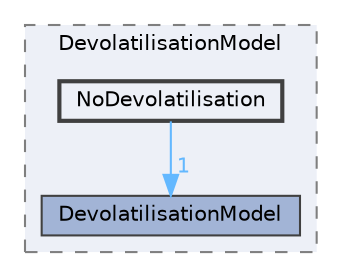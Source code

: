 digraph "src/lagrangian/intermediate/submodels/ReactingMultiphase/DevolatilisationModel/NoDevolatilisation"
{
 // LATEX_PDF_SIZE
  bgcolor="transparent";
  edge [fontname=Helvetica,fontsize=10,labelfontname=Helvetica,labelfontsize=10];
  node [fontname=Helvetica,fontsize=10,shape=box,height=0.2,width=0.4];
  compound=true
  subgraph clusterdir_db9260c5dad72bb471696c19b33384c3 {
    graph [ bgcolor="#edf0f7", pencolor="grey50", label="DevolatilisationModel", fontname=Helvetica,fontsize=10 style="filled,dashed", URL="dir_db9260c5dad72bb471696c19b33384c3.html",tooltip=""]
  dir_ba962fd0f49b48dcd886f8615b357642 [label="DevolatilisationModel", fillcolor="#a2b4d6", color="grey25", style="filled", URL="dir_ba962fd0f49b48dcd886f8615b357642.html",tooltip=""];
  dir_cfb9533f63f3492784c866f635b1baad [label="NoDevolatilisation", fillcolor="#edf0f7", color="grey25", style="filled,bold", URL="dir_cfb9533f63f3492784c866f635b1baad.html",tooltip=""];
  }
  dir_cfb9533f63f3492784c866f635b1baad->dir_ba962fd0f49b48dcd886f8615b357642 [headlabel="1", labeldistance=1.5 headhref="dir_002546_000903.html" href="dir_002546_000903.html" color="steelblue1" fontcolor="steelblue1"];
}
